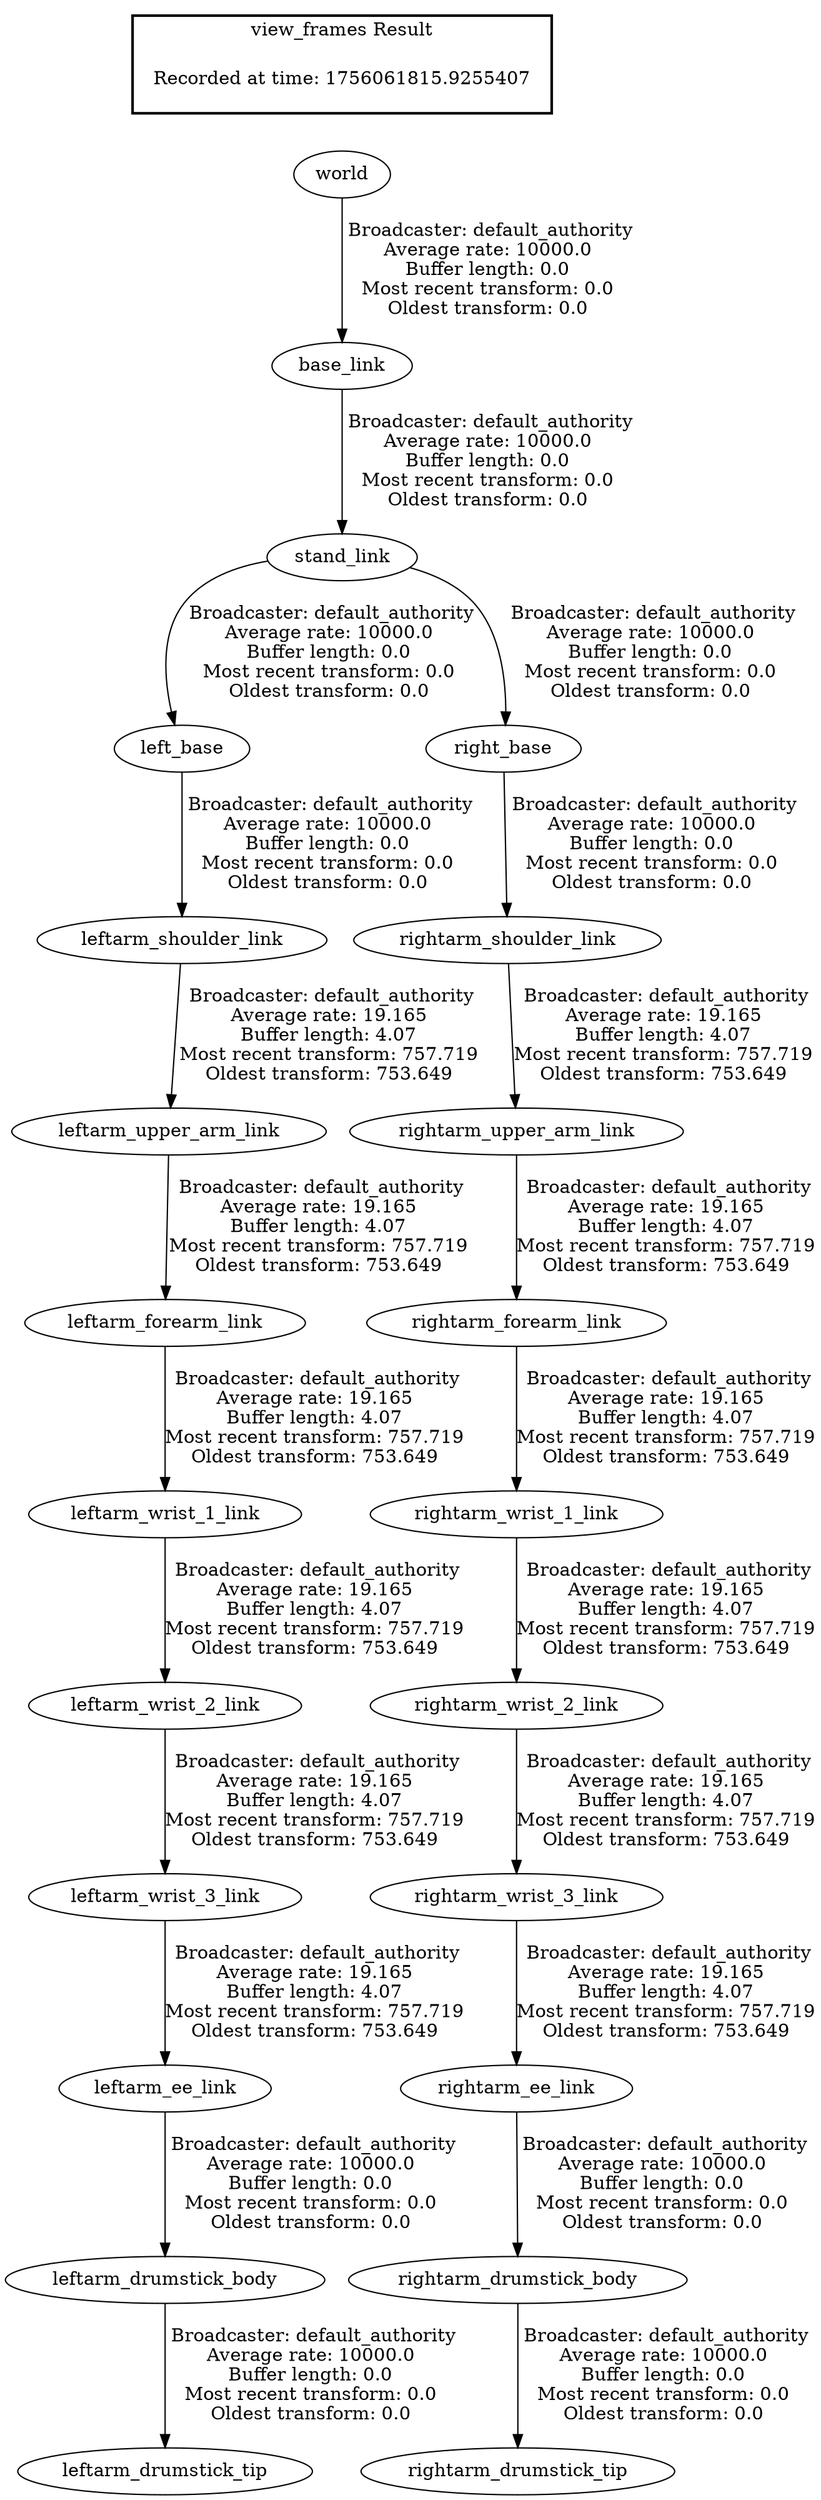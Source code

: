 digraph G {
"base_link" -> "stand_link"[label=" Broadcaster: default_authority\nAverage rate: 10000.0\nBuffer length: 0.0\nMost recent transform: 0.0\nOldest transform: 0.0\n"];
"world" -> "base_link"[label=" Broadcaster: default_authority\nAverage rate: 10000.0\nBuffer length: 0.0\nMost recent transform: 0.0\nOldest transform: 0.0\n"];
"left_base" -> "leftarm_shoulder_link"[label=" Broadcaster: default_authority\nAverage rate: 10000.0\nBuffer length: 0.0\nMost recent transform: 0.0\nOldest transform: 0.0\n"];
"stand_link" -> "left_base"[label=" Broadcaster: default_authority\nAverage rate: 10000.0\nBuffer length: 0.0\nMost recent transform: 0.0\nOldest transform: 0.0\n"];
"leftarm_ee_link" -> "leftarm_drumstick_body"[label=" Broadcaster: default_authority\nAverage rate: 10000.0\nBuffer length: 0.0\nMost recent transform: 0.0\nOldest transform: 0.0\n"];
"leftarm_wrist_3_link" -> "leftarm_ee_link"[label=" Broadcaster: default_authority\nAverage rate: 19.165\nBuffer length: 4.07\nMost recent transform: 757.719\nOldest transform: 753.649\n"];
"leftarm_drumstick_body" -> "leftarm_drumstick_tip"[label=" Broadcaster: default_authority\nAverage rate: 10000.0\nBuffer length: 0.0\nMost recent transform: 0.0\nOldest transform: 0.0\n"];
"right_base" -> "rightarm_shoulder_link"[label=" Broadcaster: default_authority\nAverage rate: 10000.0\nBuffer length: 0.0\nMost recent transform: 0.0\nOldest transform: 0.0\n"];
"stand_link" -> "right_base"[label=" Broadcaster: default_authority\nAverage rate: 10000.0\nBuffer length: 0.0\nMost recent transform: 0.0\nOldest transform: 0.0\n"];
"rightarm_ee_link" -> "rightarm_drumstick_body"[label=" Broadcaster: default_authority\nAverage rate: 10000.0\nBuffer length: 0.0\nMost recent transform: 0.0\nOldest transform: 0.0\n"];
"rightarm_wrist_3_link" -> "rightarm_ee_link"[label=" Broadcaster: default_authority\nAverage rate: 19.165\nBuffer length: 4.07\nMost recent transform: 757.719\nOldest transform: 753.649\n"];
"rightarm_drumstick_body" -> "rightarm_drumstick_tip"[label=" Broadcaster: default_authority\nAverage rate: 10000.0\nBuffer length: 0.0\nMost recent transform: 0.0\nOldest transform: 0.0\n"];
"leftarm_forearm_link" -> "leftarm_wrist_1_link"[label=" Broadcaster: default_authority\nAverage rate: 19.165\nBuffer length: 4.07\nMost recent transform: 757.719\nOldest transform: 753.649\n"];
"leftarm_upper_arm_link" -> "leftarm_forearm_link"[label=" Broadcaster: default_authority\nAverage rate: 19.165\nBuffer length: 4.07\nMost recent transform: 757.719\nOldest transform: 753.649\n"];
"leftarm_shoulder_link" -> "leftarm_upper_arm_link"[label=" Broadcaster: default_authority\nAverage rate: 19.165\nBuffer length: 4.07\nMost recent transform: 757.719\nOldest transform: 753.649\n"];
"leftarm_wrist_1_link" -> "leftarm_wrist_2_link"[label=" Broadcaster: default_authority\nAverage rate: 19.165\nBuffer length: 4.07\nMost recent transform: 757.719\nOldest transform: 753.649\n"];
"leftarm_wrist_2_link" -> "leftarm_wrist_3_link"[label=" Broadcaster: default_authority\nAverage rate: 19.165\nBuffer length: 4.07\nMost recent transform: 757.719\nOldest transform: 753.649\n"];
"rightarm_forearm_link" -> "rightarm_wrist_1_link"[label=" Broadcaster: default_authority\nAverage rate: 19.165\nBuffer length: 4.07\nMost recent transform: 757.719\nOldest transform: 753.649\n"];
"rightarm_upper_arm_link" -> "rightarm_forearm_link"[label=" Broadcaster: default_authority\nAverage rate: 19.165\nBuffer length: 4.07\nMost recent transform: 757.719\nOldest transform: 753.649\n"];
"rightarm_shoulder_link" -> "rightarm_upper_arm_link"[label=" Broadcaster: default_authority\nAverage rate: 19.165\nBuffer length: 4.07\nMost recent transform: 757.719\nOldest transform: 753.649\n"];
"rightarm_wrist_1_link" -> "rightarm_wrist_2_link"[label=" Broadcaster: default_authority\nAverage rate: 19.165\nBuffer length: 4.07\nMost recent transform: 757.719\nOldest transform: 753.649\n"];
"rightarm_wrist_2_link" -> "rightarm_wrist_3_link"[label=" Broadcaster: default_authority\nAverage rate: 19.165\nBuffer length: 4.07\nMost recent transform: 757.719\nOldest transform: 753.649\n"];
edge [style=invis];
 subgraph cluster_legend { style=bold; color=black; label ="view_frames Result";
"Recorded at time: 1756061815.9255407"[ shape=plaintext ] ;
}->"world";
}